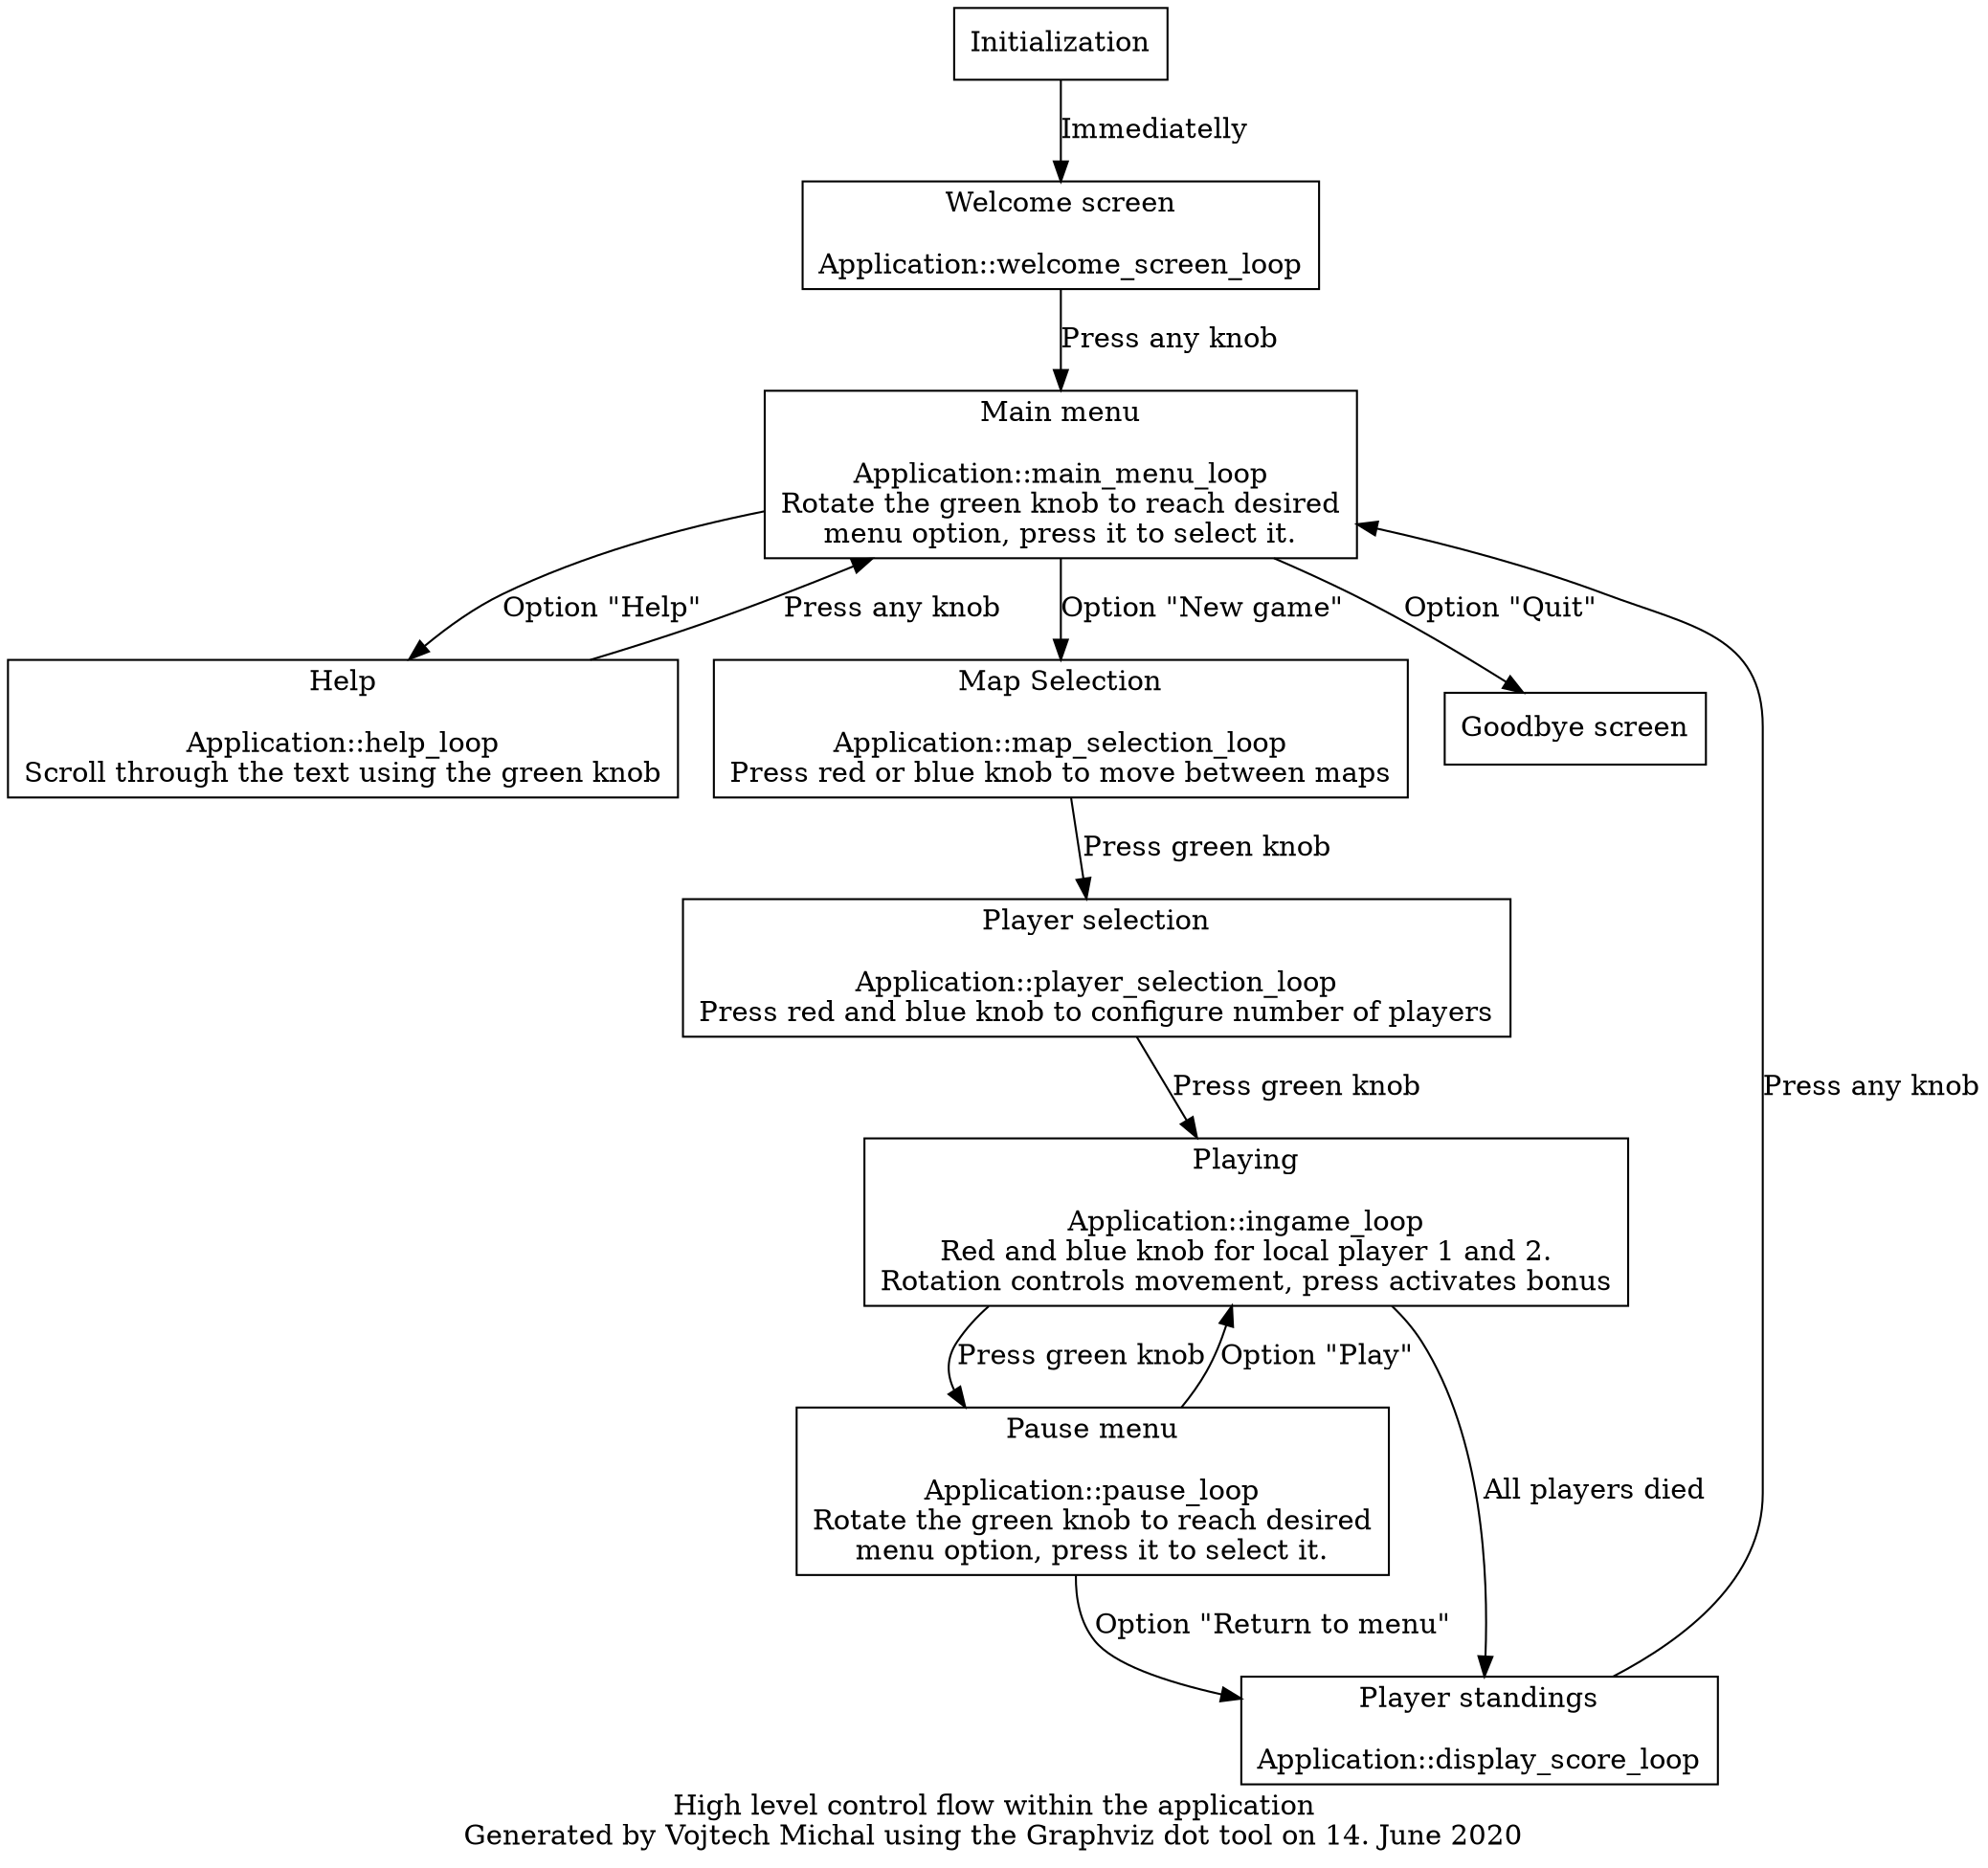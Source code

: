 
digraph G {
		label="High level control flow within the application\nGenerated by Vojtech Michal using the Graphviz dot tool on 14. June 2020"
		init [shape=box, label="Initialization"]
		welcome_screen [shape=box, label="Welcome screen\n\nApplication::welcome_screen_loop"]
		main_menu [shape=box, label="Main menu\n\nApplication::main_menu_loop\nRotate the green knob to reach desired\nmenu option, press it to select it."]
		help [shape=box, label="Help\n\nApplication::help_loop\nScroll through the text using the green knob"]
		map_selection [shape=box, label="Map Selection\n\nApplication::map_selection_loop\nPress red or blue knob to move between maps"]
		player_selection [shape=box, label="Player selection\n\nApplication::player_selection_loop\nPress red and blue knob to configure number of players"]
		ingame [shape=box, label="Playing\n\nApplication::ingame_loop\nRed and blue knob for local player 1 and 2.\nRotation controls movement, press activates bonus"]
		pause [shape=box, label="Pause menu\n\nApplication::pause_loop\nRotate the green knob to reach desired\nmenu option, press it to select it."]
		display_score [shape=box, label="Player standings\n\nApplication::display_score_loop"]
		ended [shape=box, label="Goodbye screen"]


		init -> welcome_screen [label="Immediatelly"]
		welcome_screen -> main_menu [label="Press any knob"]
		main_menu -> help [label="Option \"Help\""]
		main_menu -> ended [label="Option \"Quit\""]
		main_menu -> map_selection [label="Option \"New game\""]

		help -> main_menu[label="Press any knob"]
		display_score -> main_menu[label="Press any knob"]
		map_selection-> player_selection[label="Press green knob"]
		player_selection-> ingame[label="Press green knob"]
		ingame-> pause[label="Press green knob"]
		ingame-> display_score[label="All players died"]
		pause-> ingame[label="Option \"Play\""]
		pause-> display_score[label="Option \"Return to menu\""]
		
}